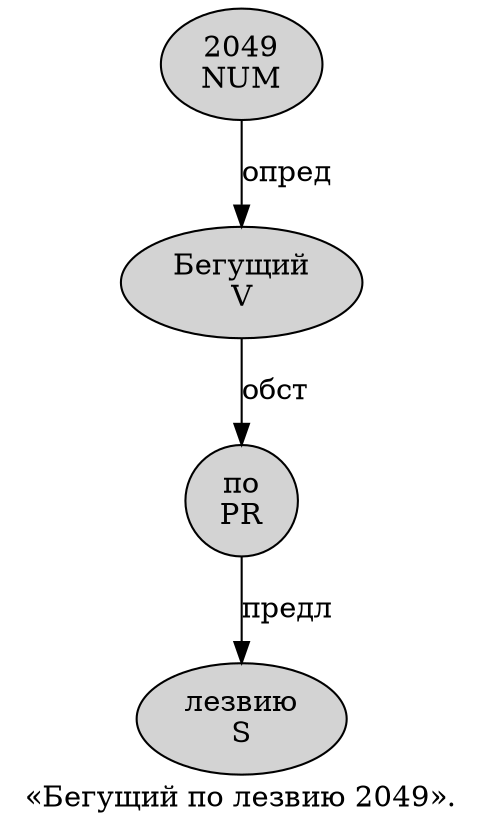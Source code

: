 digraph SENTENCE_2685 {
	graph [label="«Бегущий по лезвию 2049»."]
	node [style=filled]
		1 [label="Бегущий
V" color="" fillcolor=lightgray penwidth=1 shape=ellipse]
		2 [label="по
PR" color="" fillcolor=lightgray penwidth=1 shape=ellipse]
		3 [label="лезвию
S" color="" fillcolor=lightgray penwidth=1 shape=ellipse]
		4 [label="2049
NUM" color="" fillcolor=lightgray penwidth=1 shape=ellipse]
			2 -> 3 [label="предл"]
			4 -> 1 [label="опред"]
			1 -> 2 [label="обст"]
}